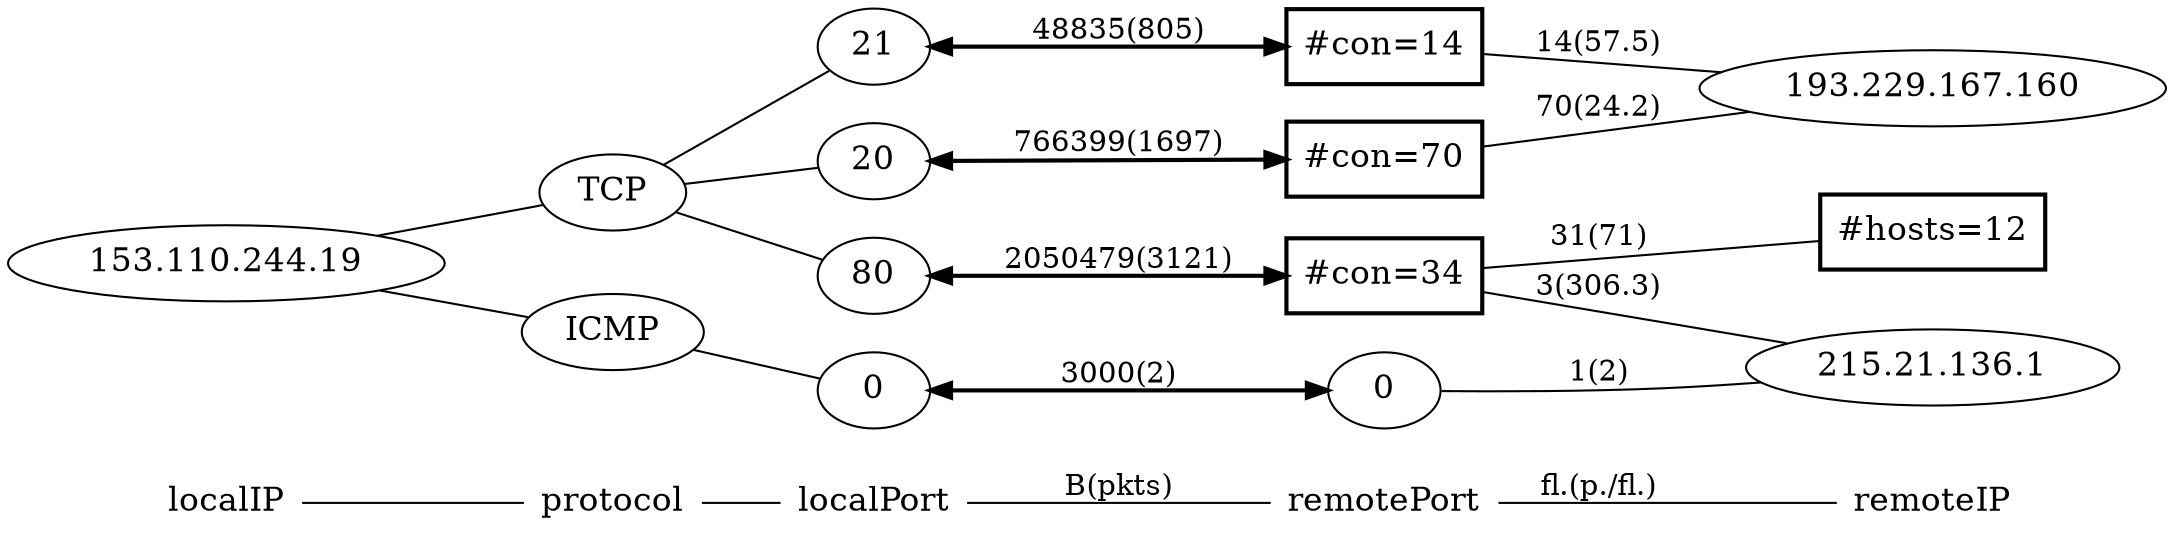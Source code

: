 graph G { /* Created by hpg2dot3() */
rankdir=LR;
node[shape=plaintext,fontsize=16];
"localIP"--"protocol"--"localPort""localPort"--"remotePort"[label="B(pkts)"]"remotePort"--"remoteIP"[label="fl.(p./fl.)"]
node[shape=ellipse];
subgraph 0{rank=same;"localIP";k1_2574185491;}
k1_2574185491[label="153.110.244.19"];
k1_2574185491--k2_6;
k1_2574185491--k2_1;
subgraph 1 {rank=same;"protocol";k2_6;k2_1;}
k2_6[label="TCP"];
k2_1[label="ICMP"];
k2_6--k3_268435536;
k2_1--k3_536870912;
k2_6--k3_268435477;
k2_6--k3_268435476;
subgraph 2 {rank=same;"localPort";k3_268435477;k3_536870912;k3_268435476;k3_268435536;}
k3_268435477[label="21"];
k3_536870912[label="0"];
k3_268435476[label="20"];
k3_268435536[label="80"];
k3_536870912--k4_536870912[style=bold,dir=both][label="3000(2)"];
k3_268435477--k4_68091918[style=bold,dir=both][label="48835(805)"];
k3_268435536--k4_67305506[style=bold,dir=both][label="2050479(3121)"];
k3_268435476--k4_68223046[style=bold,dir=both][label="766399(1697)"];
subgraph 3 {rank=same;"remotePort";k4_68223046;k4_67305506;k4_536870912;k4_68091918;}
k4_68223046[label="#con=70", shape=box, style=bold];
k4_67305506[label="#con=34", shape=box, style=bold];
k4_536870912[label="0"];
k4_68091918[label="#con=14", shape=box, style=bold];
k4_536870912--k5_3608512513[label="1(2)"];
k4_68091918--k5_3253053344[label="14(57.5)"];
k4_67305506--k5_3608512513[label="3(306.3)"];
k4_68223046--k5_3253053344[label="70(24.2)"];
k4_67305506--k5_196620[label="31(71)"];
subgraph 4 {rank=same;"remoteIP";k5_3608512513;k5_3253053344;k5_196620;k5_3608512513;}
k5_3608512513[label="215.21.136.1"];
k5_3253053344[label="193.229.167.160"];
k5_196620[label="#hosts=12", shape=box, style=bold];
k5_3608512513[label="215.21.136.1"];
}
